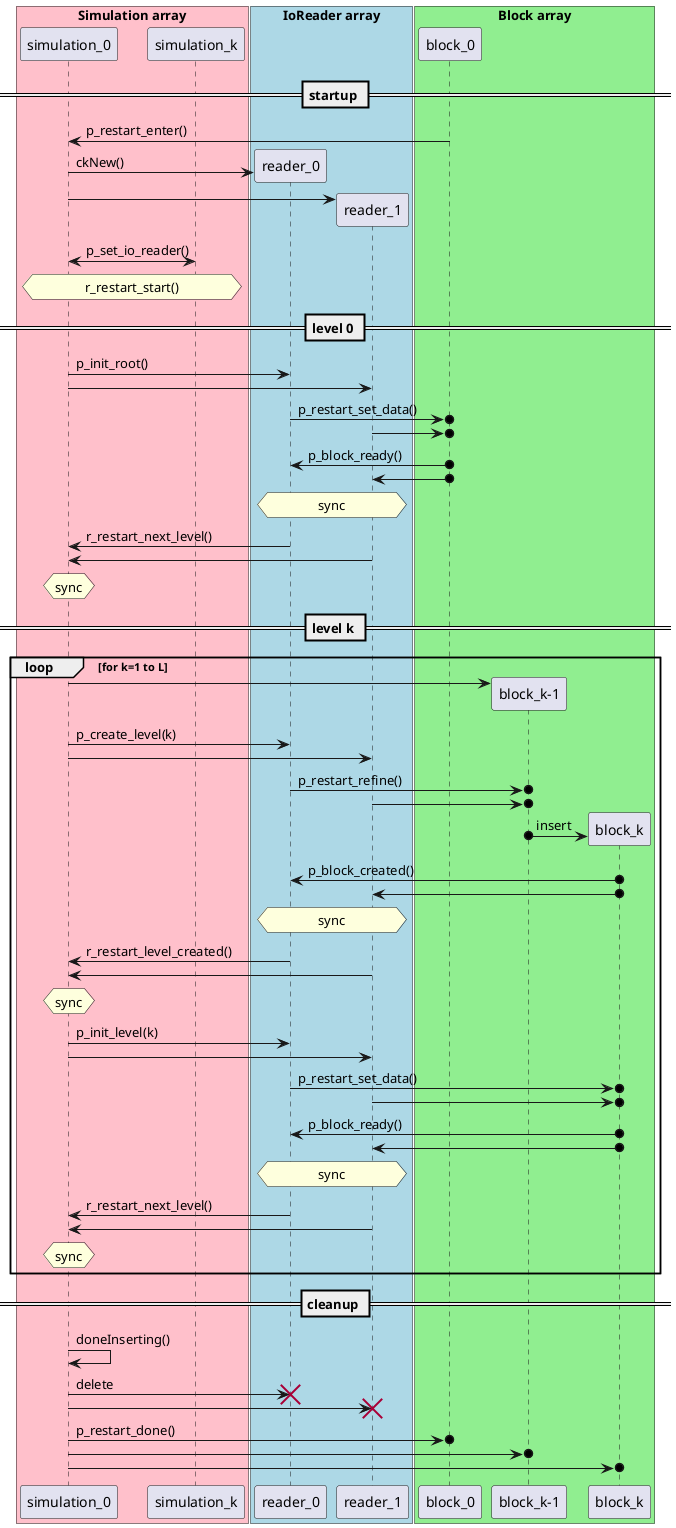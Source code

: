    @startuml

   box "Simulation array" #Pink
   participant simulation_0 as s0
   participant simulation_k as sk
   end box

   box "IoReader array" #LightBlue
   participant reader_0 as r0
   participant reader_1 as r1
   end box

   box "Block array" #LightGreen
   participant block_0 as b0
   participant "block_k-1" as bk
   participant "block_k" as bkp1
   end box

   == startup ==

   b0 -> s0 : p_restart_enter()
   s0 -> r0 ** : ckNew()
   s0 -> r1 **
   s0 <-> sk : p_set_io_reader()
   hnote over s0,sk : r_restart_start()

   == level 0 ==

   s0 -> r0 : p_init_root()
   s0 -> r1
   r0 ->o b0 : p_restart_set_data()
   r1 ->o b0
   b0 o-> r0 : p_block_ready()
   b0 o-> r1
   hnote over r0,r1 : sync
   r0 -> s0 : r_restart_next_level()
   r1 -> s0
   hnote over s0 : sync

   == level k ==
   loop for k=1 to L
   s0 -> bk **
   s0 -> r0 : p_create_level(k)
   s0 -> r1
   r0 ->o bk : p_restart_refine()
   r1 ->o bk
   bk o-> bkp1 ** : insert
   bkp1 o-> r0 : p_block_created()
   bkp1 o-> r1

   hnote over r0,r1 : sync
   r0 -> s0 : r_restart_level_created()
   r1 -> s0
   hnote over s0 : sync
   s0 -> r0 : p_init_level(k)
   s0 -> r1
   r0 ->o bkp1 : p_restart_set_data()
   r1 ->o bkp1
   bkp1 o-> r0 : p_block_ready()
   bkp1 o-> r1
   hnote over r0,r1 : sync
   r0 -> s0 : r_restart_next_level()
   r1 -> s0
   hnote over s0 : sync
   end
   == cleanup ==
   s0 -> s0 : doneInserting()
   s0 -> r0 : delete
   destroy r0
   s0 -> r1
   destroy r1
   s0 ->o b0 : p_restart_done()
   s0 ->o bk
   s0 ->o bkp1

   @enduml
